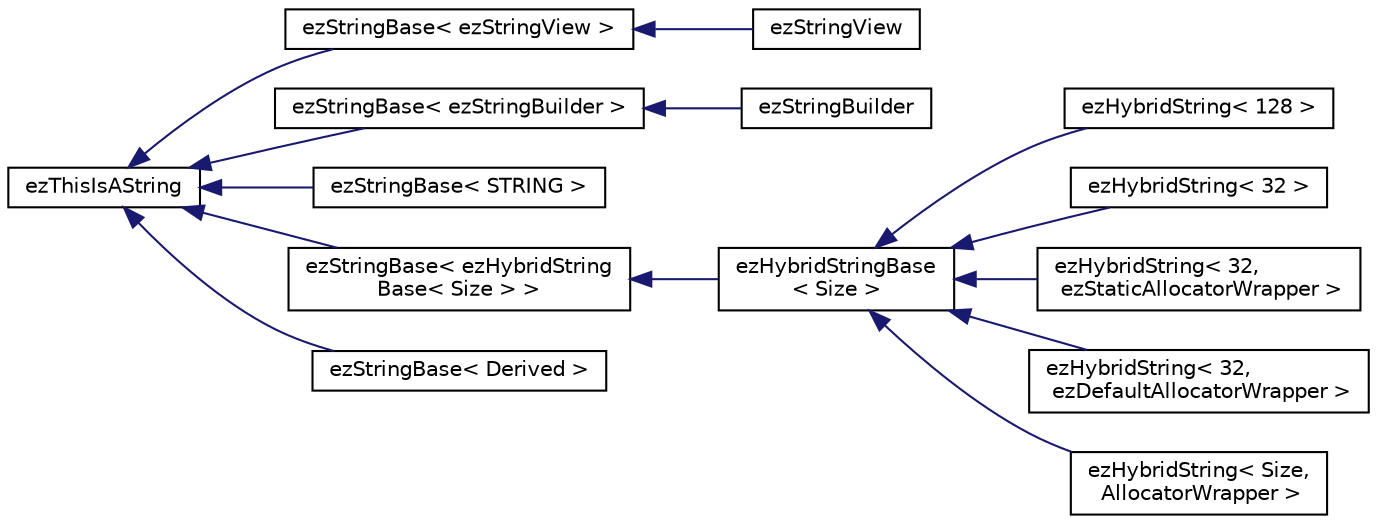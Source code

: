 digraph "Graphical Class Hierarchy"
{
 // LATEX_PDF_SIZE
  edge [fontname="Helvetica",fontsize="10",labelfontname="Helvetica",labelfontsize="10"];
  node [fontname="Helvetica",fontsize="10",shape=record];
  rankdir="LR";
  Node0 [label="ezThisIsAString",height=0.2,width=0.4,color="black", fillcolor="white", style="filled",URL="$d8/d9a/structez_this_is_a_string.htm",tooltip="Base class which marks a class as containing string data."];
  Node0 -> Node1 [dir="back",color="midnightblue",fontsize="10",style="solid",fontname="Helvetica"];
  Node1 [label="ezStringBase\< ezStringView \>",height=0.2,width=0.4,color="black", fillcolor="white", style="filled",URL="$dd/d69/structez_string_base.htm",tooltip=" "];
  Node1 -> Node2 [dir="back",color="midnightblue",fontsize="10",style="solid",fontname="Helvetica"];
  Node2 [label="ezStringView",height=0.2,width=0.4,color="black", fillcolor="white", style="filled",URL="$de/db8/structez_string_view.htm",tooltip="ezStringView represent a read-only sub-string of a larger string, as it can store a dedicated string ..."];
  Node0 -> Node3 [dir="back",color="midnightblue",fontsize="10",style="solid",fontname="Helvetica"];
  Node3 [label="ezStringBase\< ezStringBuilder \>",height=0.2,width=0.4,color="black", fillcolor="white", style="filled",URL="$dd/d69/structez_string_base.htm",tooltip=" "];
  Node3 -> Node4 [dir="back",color="midnightblue",fontsize="10",style="solid",fontname="Helvetica"];
  Node4 [label="ezStringBuilder",height=0.2,width=0.4,color="black", fillcolor="white", style="filled",URL="$d3/d88/classez_string_builder.htm",tooltip="ezStringBuilder is a class that is meant for creating and modifying strings."];
  Node0 -> Node5 [dir="back",color="midnightblue",fontsize="10",style="solid",fontname="Helvetica"];
  Node5 [label="ezStringBase\< STRING \>",height=0.2,width=0.4,color="black", fillcolor="white", style="filled",URL="$dd/d69/structez_string_base.htm",tooltip=" "];
  Node0 -> Node6 [dir="back",color="midnightblue",fontsize="10",style="solid",fontname="Helvetica"];
  Node6 [label="ezStringBase\< ezHybridString\lBase\< Size \> \>",height=0.2,width=0.4,color="black", fillcolor="white", style="filled",URL="$dd/d69/structez_string_base.htm",tooltip=" "];
  Node6 -> Node7 [dir="back",color="midnightblue",fontsize="10",style="solid",fontname="Helvetica"];
  Node7 [label="ezHybridStringBase\l\< Size \>",height=0.2,width=0.4,color="black", fillcolor="white", style="filled",URL="$d6/d43/structez_hybrid_string_base.htm",tooltip="A string class for storing and passing around strings."];
  Node7 -> Node8 [dir="back",color="midnightblue",fontsize="10",style="solid",fontname="Helvetica"];
  Node8 [label="ezHybridString\< 128 \>",height=0.2,width=0.4,color="black", fillcolor="white", style="filled",URL="$d4/d53/structez_hybrid_string.htm",tooltip=" "];
  Node7 -> Node9 [dir="back",color="midnightblue",fontsize="10",style="solid",fontname="Helvetica"];
  Node9 [label="ezHybridString\< 32 \>",height=0.2,width=0.4,color="black", fillcolor="white", style="filled",URL="$d4/d53/structez_hybrid_string.htm",tooltip=" "];
  Node7 -> Node10 [dir="back",color="midnightblue",fontsize="10",style="solid",fontname="Helvetica"];
  Node10 [label="ezHybridString\< 32,\l ezStaticAllocatorWrapper \>",height=0.2,width=0.4,color="black", fillcolor="white", style="filled",URL="$d4/d53/structez_hybrid_string.htm",tooltip=" "];
  Node7 -> Node11 [dir="back",color="midnightblue",fontsize="10",style="solid",fontname="Helvetica"];
  Node11 [label="ezHybridString\< 32,\l ezDefaultAllocatorWrapper \>",height=0.2,width=0.4,color="black", fillcolor="white", style="filled",URL="$d4/d53/structez_hybrid_string.htm",tooltip=" "];
  Node7 -> Node12 [dir="back",color="midnightblue",fontsize="10",style="solid",fontname="Helvetica"];
  Node12 [label="ezHybridString\< Size,\l AllocatorWrapper \>",height=0.2,width=0.4,color="black", fillcolor="white", style="filled",URL="$d4/d53/structez_hybrid_string.htm",tooltip=" "];
  Node0 -> Node13 [dir="back",color="midnightblue",fontsize="10",style="solid",fontname="Helvetica"];
  Node13 [label="ezStringBase\< Derived \>",height=0.2,width=0.4,color="black", fillcolor="white", style="filled",URL="$dd/d69/structez_string_base.htm",tooltip="Base class for strings, which implements all read-only string functions."];
}
